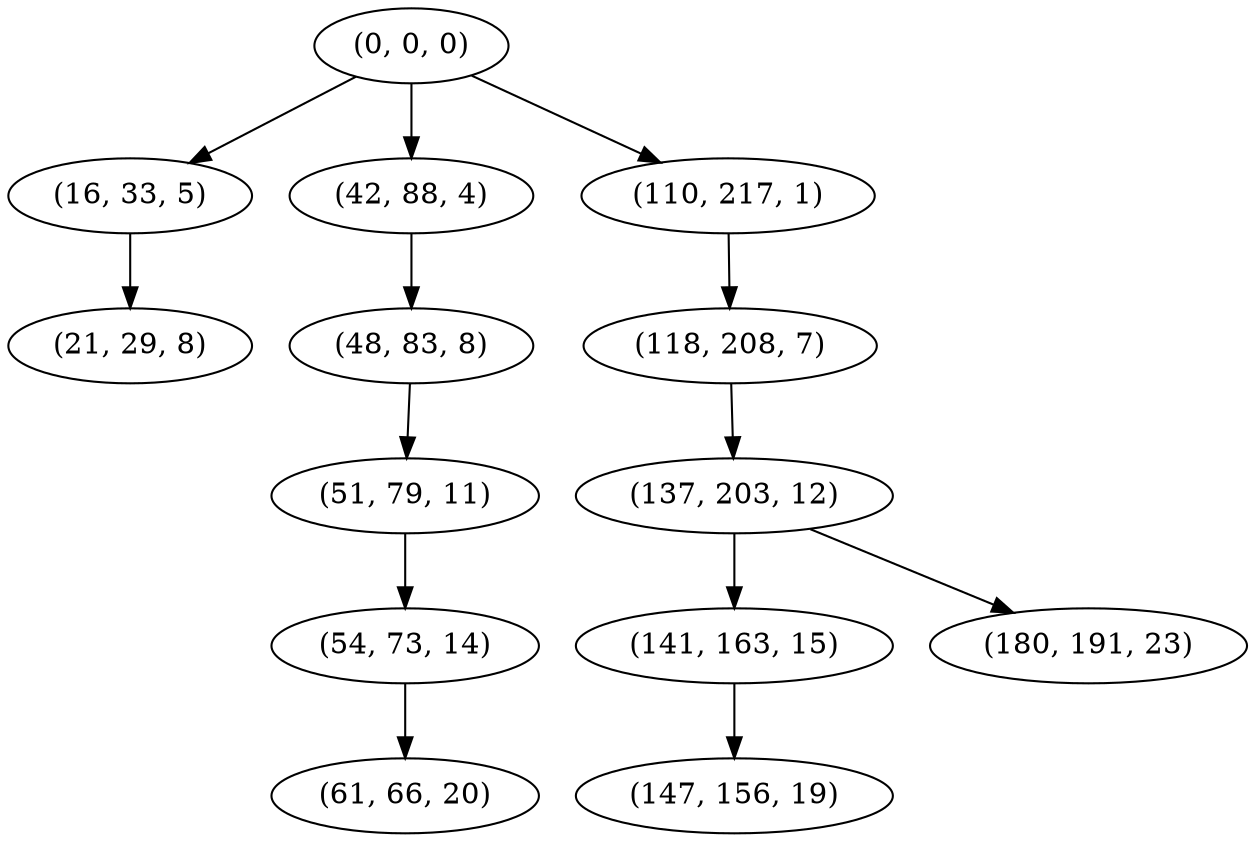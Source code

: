 digraph tree {
    "(0, 0, 0)";
    "(16, 33, 5)";
    "(21, 29, 8)";
    "(42, 88, 4)";
    "(48, 83, 8)";
    "(51, 79, 11)";
    "(54, 73, 14)";
    "(61, 66, 20)";
    "(110, 217, 1)";
    "(118, 208, 7)";
    "(137, 203, 12)";
    "(141, 163, 15)";
    "(147, 156, 19)";
    "(180, 191, 23)";
    "(0, 0, 0)" -> "(16, 33, 5)";
    "(0, 0, 0)" -> "(42, 88, 4)";
    "(0, 0, 0)" -> "(110, 217, 1)";
    "(16, 33, 5)" -> "(21, 29, 8)";
    "(42, 88, 4)" -> "(48, 83, 8)";
    "(48, 83, 8)" -> "(51, 79, 11)";
    "(51, 79, 11)" -> "(54, 73, 14)";
    "(54, 73, 14)" -> "(61, 66, 20)";
    "(110, 217, 1)" -> "(118, 208, 7)";
    "(118, 208, 7)" -> "(137, 203, 12)";
    "(137, 203, 12)" -> "(141, 163, 15)";
    "(137, 203, 12)" -> "(180, 191, 23)";
    "(141, 163, 15)" -> "(147, 156, 19)";
}
